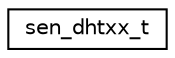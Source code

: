 digraph "Graphical Class Hierarchy"
{
 // LATEX_PDF_SIZE
  edge [fontname="Helvetica",fontsize="10",labelfontname="Helvetica",labelfontsize="10"];
  node [fontname="Helvetica",fontsize="10",shape=record];
  rankdir="LR";
  Node0 [label="sen_dhtxx_t",height=0.2,width=0.4,color="black", fillcolor="white", style="filled",URL="$structsen__dhtxx__t.html",tooltip=" "];
}
